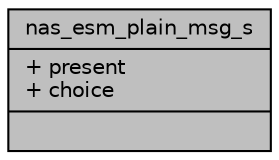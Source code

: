 digraph "nas_esm_plain_msg_s"
{
 // LATEX_PDF_SIZE
  edge [fontname="Helvetica",fontsize="10",labelfontname="Helvetica",labelfontsize="10"];
  node [fontname="Helvetica",fontsize="10",shape=record];
  Node1 [label="{nas_esm_plain_msg_s\n|+ present\l+ choice\l|}",height=0.2,width=0.4,color="black", fillcolor="grey75", style="filled", fontcolor="black",tooltip=" "];
}
